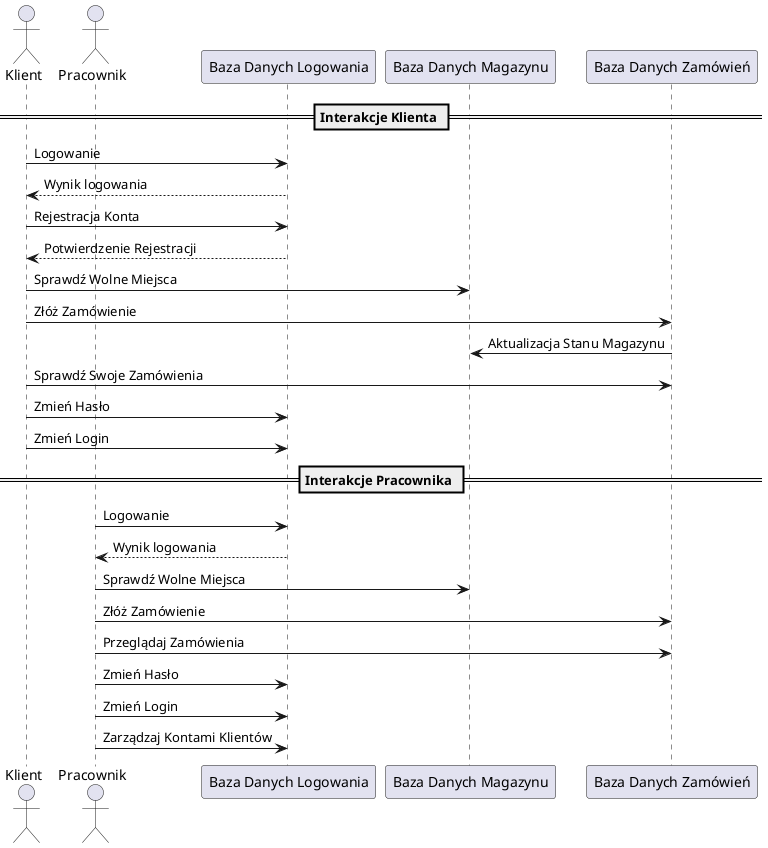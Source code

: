 @startuml
actor Klient
actor Pracownik

participant "Baza Danych Logowania" as BazaLogowania
participant "Baza Danych Magazynu" as BazaMagazyn
participant "Baza Danych Zamówień" as BazaZamowienia

== Interakcje Klienta ==
Klient -> BazaLogowania : Logowanie
BazaLogowania --> Klient : Wynik logowania

Klient -> BazaLogowania : Rejestracja Konta
BazaLogowania --> Klient : Potwierdzenie Rejestracji

Klient -> BazaMagazyn : Sprawdź Wolne Miejsca
Klient -> BazaZamowienia : Złóż Zamówienie
BazaZamowienia -> BazaMagazyn : Aktualizacja Stanu Magazynu
Klient -> BazaZamowienia : Sprawdź Swoje Zamówienia

Klient -> BazaLogowania : Zmień Hasło
Klient -> BazaLogowania : Zmień Login

== Interakcje Pracownika ==
Pracownik -> BazaLogowania : Logowanie
BazaLogowania --> Pracownik : Wynik logowania

Pracownik -> BazaMagazyn : Sprawdź Wolne Miejsca
Pracownik -> BazaZamowienia : Złóż Zamówienie
Pracownik -> BazaZamowienia : Przeglądaj Zamówienia

Pracownik -> BazaLogowania : Zmień Hasło
Pracownik -> BazaLogowania : Zmień Login

Pracownik -> BazaLogowania : Zarządzaj Kontami Klientów

@enduml
